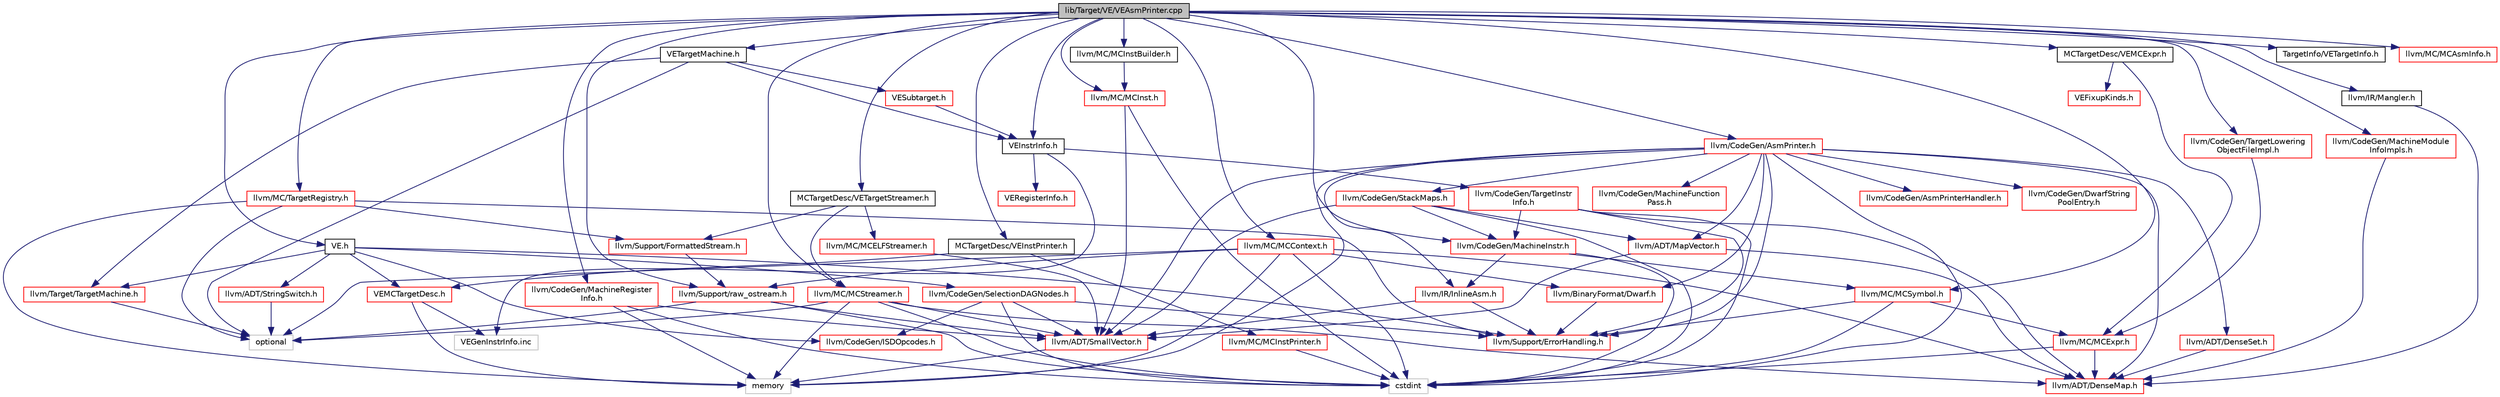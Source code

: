 digraph "lib/Target/VE/VEAsmPrinter.cpp"
{
 // LATEX_PDF_SIZE
  bgcolor="transparent";
  edge [fontname="Helvetica",fontsize="10",labelfontname="Helvetica",labelfontsize="10"];
  node [fontname="Helvetica",fontsize="10",shape=record];
  Node1 [label="lib/Target/VE/VEAsmPrinter.cpp",height=0.2,width=0.4,color="black", fillcolor="grey75", style="filled", fontcolor="black",tooltip=" "];
  Node1 -> Node2 [color="midnightblue",fontsize="10",style="solid",fontname="Helvetica"];
  Node2 [label="MCTargetDesc/VEInstPrinter.h",height=0.2,width=0.4,color="black",URL="$VEInstPrinter_8h.html",tooltip=" "];
  Node2 -> Node3 [color="midnightblue",fontsize="10",style="solid",fontname="Helvetica"];
  Node3 [label="VEMCTargetDesc.h",height=0.2,width=0.4,color="red",URL="$VEMCTargetDesc_8h.html",tooltip=" "];
  Node3 -> Node9 [color="midnightblue",fontsize="10",style="solid",fontname="Helvetica"];
  Node9 [label="memory",height=0.2,width=0.4,color="grey75",tooltip=" "];
  Node3 -> Node11 [color="midnightblue",fontsize="10",style="solid",fontname="Helvetica"];
  Node11 [label="VEGenInstrInfo.inc",height=0.2,width=0.4,color="grey75",tooltip=" "];
  Node2 -> Node13 [color="midnightblue",fontsize="10",style="solid",fontname="Helvetica"];
  Node13 [label="llvm/MC/MCInstPrinter.h",height=0.2,width=0.4,color="red",URL="$MCInstPrinter_8h.html",tooltip=" "];
  Node13 -> Node23 [color="midnightblue",fontsize="10",style="solid",fontname="Helvetica"];
  Node23 [label="cstdint",height=0.2,width=0.4,color="grey75",tooltip=" "];
  Node1 -> Node56 [color="midnightblue",fontsize="10",style="solid",fontname="Helvetica"];
  Node56 [label="MCTargetDesc/VEMCExpr.h",height=0.2,width=0.4,color="black",URL="$VEMCExpr_8h.html",tooltip=" "];
  Node56 -> Node57 [color="midnightblue",fontsize="10",style="solid",fontname="Helvetica"];
  Node57 [label="VEFixupKinds.h",height=0.2,width=0.4,color="red",URL="$VEFixupKinds_8h.html",tooltip=" "];
  Node56 -> Node60 [color="midnightblue",fontsize="10",style="solid",fontname="Helvetica"];
  Node60 [label="llvm/MC/MCExpr.h",height=0.2,width=0.4,color="red",URL="$MCExpr_8h.html",tooltip=" "];
  Node60 -> Node61 [color="midnightblue",fontsize="10",style="solid",fontname="Helvetica"];
  Node61 [label="llvm/ADT/DenseMap.h",height=0.2,width=0.4,color="red",URL="$DenseMap_8h.html",tooltip=" "];
  Node60 -> Node23 [color="midnightblue",fontsize="10",style="solid",fontname="Helvetica"];
  Node1 -> Node69 [color="midnightblue",fontsize="10",style="solid",fontname="Helvetica"];
  Node69 [label="MCTargetDesc/VETargetStreamer.h",height=0.2,width=0.4,color="black",URL="$VETargetStreamer_8h.html",tooltip=" "];
  Node69 -> Node70 [color="midnightblue",fontsize="10",style="solid",fontname="Helvetica"];
  Node70 [label="llvm/MC/MCELFStreamer.h",height=0.2,width=0.4,color="red",URL="$MCELFStreamer_8h.html",tooltip=" "];
  Node70 -> Node36 [color="midnightblue",fontsize="10",style="solid",fontname="Helvetica"];
  Node36 [label="llvm/ADT/SmallVector.h",height=0.2,width=0.4,color="red",URL="$SmallVector_8h.html",tooltip=" "];
  Node36 -> Node9 [color="midnightblue",fontsize="10",style="solid",fontname="Helvetica"];
  Node69 -> Node89 [color="midnightblue",fontsize="10",style="solid",fontname="Helvetica"];
  Node89 [label="llvm/MC/MCStreamer.h",height=0.2,width=0.4,color="red",URL="$MCStreamer_8h.html",tooltip=" "];
  Node89 -> Node61 [color="midnightblue",fontsize="10",style="solid",fontname="Helvetica"];
  Node89 -> Node36 [color="midnightblue",fontsize="10",style="solid",fontname="Helvetica"];
  Node89 -> Node23 [color="midnightblue",fontsize="10",style="solid",fontname="Helvetica"];
  Node89 -> Node9 [color="midnightblue",fontsize="10",style="solid",fontname="Helvetica"];
  Node89 -> Node33 [color="midnightblue",fontsize="10",style="solid",fontname="Helvetica"];
  Node33 [label="optional",height=0.2,width=0.4,color="grey75",tooltip=" "];
  Node69 -> Node128 [color="midnightblue",fontsize="10",style="solid",fontname="Helvetica"];
  Node128 [label="llvm/Support/FormattedStream.h",height=0.2,width=0.4,color="red",URL="$FormattedStream_8h.html",tooltip=" "];
  Node128 -> Node107 [color="midnightblue",fontsize="10",style="solid",fontname="Helvetica"];
  Node107 [label="llvm/Support/raw_ostream.h",height=0.2,width=0.4,color="red",URL="$raw__ostream_8h.html",tooltip=" "];
  Node107 -> Node36 [color="midnightblue",fontsize="10",style="solid",fontname="Helvetica"];
  Node107 -> Node23 [color="midnightblue",fontsize="10",style="solid",fontname="Helvetica"];
  Node107 -> Node33 [color="midnightblue",fontsize="10",style="solid",fontname="Helvetica"];
  Node1 -> Node129 [color="midnightblue",fontsize="10",style="solid",fontname="Helvetica"];
  Node129 [label="TargetInfo/VETargetInfo.h",height=0.2,width=0.4,color="black",URL="$VETargetInfo_8h.html",tooltip=" "];
  Node1 -> Node130 [color="midnightblue",fontsize="10",style="solid",fontname="Helvetica"];
  Node130 [label="VE.h",height=0.2,width=0.4,color="black",URL="$VE_8h.html",tooltip=" "];
  Node130 -> Node3 [color="midnightblue",fontsize="10",style="solid",fontname="Helvetica"];
  Node130 -> Node113 [color="midnightblue",fontsize="10",style="solid",fontname="Helvetica"];
  Node113 [label="llvm/ADT/StringSwitch.h",height=0.2,width=0.4,color="red",URL="$StringSwitch_8h.html",tooltip=" "];
  Node113 -> Node33 [color="midnightblue",fontsize="10",style="solid",fontname="Helvetica"];
  Node130 -> Node131 [color="midnightblue",fontsize="10",style="solid",fontname="Helvetica"];
  Node131 [label="llvm/CodeGen/ISDOpcodes.h",height=0.2,width=0.4,color="red",URL="$ISDOpcodes_8h.html",tooltip=" "];
  Node130 -> Node137 [color="midnightblue",fontsize="10",style="solid",fontname="Helvetica"];
  Node137 [label="llvm/CodeGen/SelectionDAGNodes.h",height=0.2,width=0.4,color="red",URL="$SelectionDAGNodes_8h.html",tooltip=" "];
  Node137 -> Node36 [color="midnightblue",fontsize="10",style="solid",fontname="Helvetica"];
  Node137 -> Node131 [color="midnightblue",fontsize="10",style="solid",fontname="Helvetica"];
  Node137 -> Node17 [color="midnightblue",fontsize="10",style="solid",fontname="Helvetica"];
  Node17 [label="llvm/Support/ErrorHandling.h",height=0.2,width=0.4,color="red",URL="$Support_2ErrorHandling_8h.html",tooltip=" "];
  Node137 -> Node23 [color="midnightblue",fontsize="10",style="solid",fontname="Helvetica"];
  Node130 -> Node17 [color="midnightblue",fontsize="10",style="solid",fontname="Helvetica"];
  Node130 -> Node198 [color="midnightblue",fontsize="10",style="solid",fontname="Helvetica"];
  Node198 [label="llvm/Target/TargetMachine.h",height=0.2,width=0.4,color="red",URL="$Target_2TargetMachine_8h.html",tooltip=" "];
  Node198 -> Node33 [color="midnightblue",fontsize="10",style="solid",fontname="Helvetica"];
  Node1 -> Node223 [color="midnightblue",fontsize="10",style="solid",fontname="Helvetica"];
  Node223 [label="VEInstrInfo.h",height=0.2,width=0.4,color="black",URL="$VEInstrInfo_8h.html",tooltip=" "];
  Node223 -> Node224 [color="midnightblue",fontsize="10",style="solid",fontname="Helvetica"];
  Node224 [label="VERegisterInfo.h",height=0.2,width=0.4,color="red",URL="$VERegisterInfo_8h.html",tooltip=" "];
  Node223 -> Node246 [color="midnightblue",fontsize="10",style="solid",fontname="Helvetica"];
  Node246 [label="llvm/CodeGen/TargetInstr\lInfo.h",height=0.2,width=0.4,color="red",URL="$TargetInstrInfo_8h.html",tooltip=" "];
  Node246 -> Node61 [color="midnightblue",fontsize="10",style="solid",fontname="Helvetica"];
  Node246 -> Node228 [color="midnightblue",fontsize="10",style="solid",fontname="Helvetica"];
  Node228 [label="llvm/CodeGen/MachineInstr.h",height=0.2,width=0.4,color="red",URL="$MachineInstr_8h.html",tooltip=" "];
  Node228 -> Node236 [color="midnightblue",fontsize="10",style="solid",fontname="Helvetica"];
  Node236 [label="llvm/IR/InlineAsm.h",height=0.2,width=0.4,color="red",URL="$InlineAsm_8h.html",tooltip=" "];
  Node236 -> Node36 [color="midnightblue",fontsize="10",style="solid",fontname="Helvetica"];
  Node236 -> Node17 [color="midnightblue",fontsize="10",style="solid",fontname="Helvetica"];
  Node228 -> Node238 [color="midnightblue",fontsize="10",style="solid",fontname="Helvetica"];
  Node238 [label="llvm/MC/MCSymbol.h",height=0.2,width=0.4,color="red",URL="$MCSymbol_8h.html",tooltip=" "];
  Node238 -> Node60 [color="midnightblue",fontsize="10",style="solid",fontname="Helvetica"];
  Node238 -> Node17 [color="midnightblue",fontsize="10",style="solid",fontname="Helvetica"];
  Node238 -> Node23 [color="midnightblue",fontsize="10",style="solid",fontname="Helvetica"];
  Node228 -> Node23 [color="midnightblue",fontsize="10",style="solid",fontname="Helvetica"];
  Node246 -> Node17 [color="midnightblue",fontsize="10",style="solid",fontname="Helvetica"];
  Node246 -> Node23 [color="midnightblue",fontsize="10",style="solid",fontname="Helvetica"];
  Node223 -> Node11 [color="midnightblue",fontsize="10",style="solid",fontname="Helvetica"];
  Node1 -> Node288 [color="midnightblue",fontsize="10",style="solid",fontname="Helvetica"];
  Node288 [label="VETargetMachine.h",height=0.2,width=0.4,color="black",URL="$VETargetMachine_8h.html",tooltip=" "];
  Node288 -> Node223 [color="midnightblue",fontsize="10",style="solid",fontname="Helvetica"];
  Node288 -> Node289 [color="midnightblue",fontsize="10",style="solid",fontname="Helvetica"];
  Node289 [label="VESubtarget.h",height=0.2,width=0.4,color="red",URL="$VESubtarget_8h.html",tooltip=" "];
  Node289 -> Node223 [color="midnightblue",fontsize="10",style="solid",fontname="Helvetica"];
  Node288 -> Node198 [color="midnightblue",fontsize="10",style="solid",fontname="Helvetica"];
  Node288 -> Node33 [color="midnightblue",fontsize="10",style="solid",fontname="Helvetica"];
  Node1 -> Node309 [color="midnightblue",fontsize="10",style="solid",fontname="Helvetica"];
  Node309 [label="llvm/CodeGen/AsmPrinter.h",height=0.2,width=0.4,color="red",URL="$AsmPrinter_8h.html",tooltip=" "];
  Node309 -> Node61 [color="midnightblue",fontsize="10",style="solid",fontname="Helvetica"];
  Node309 -> Node74 [color="midnightblue",fontsize="10",style="solid",fontname="Helvetica"];
  Node74 [label="llvm/ADT/DenseSet.h",height=0.2,width=0.4,color="red",URL="$DenseSet_8h.html",tooltip=" "];
  Node74 -> Node61 [color="midnightblue",fontsize="10",style="solid",fontname="Helvetica"];
  Node309 -> Node91 [color="midnightblue",fontsize="10",style="solid",fontname="Helvetica"];
  Node91 [label="llvm/ADT/MapVector.h",height=0.2,width=0.4,color="red",URL="$MapVector_8h.html",tooltip=" "];
  Node91 -> Node61 [color="midnightblue",fontsize="10",style="solid",fontname="Helvetica"];
  Node91 -> Node36 [color="midnightblue",fontsize="10",style="solid",fontname="Helvetica"];
  Node309 -> Node36 [color="midnightblue",fontsize="10",style="solid",fontname="Helvetica"];
  Node309 -> Node310 [color="midnightblue",fontsize="10",style="solid",fontname="Helvetica"];
  Node310 [label="llvm/BinaryFormat/Dwarf.h",height=0.2,width=0.4,color="red",URL="$Dwarf_8h.html",tooltip=" "];
  Node310 -> Node17 [color="midnightblue",fontsize="10",style="solid",fontname="Helvetica"];
  Node309 -> Node313 [color="midnightblue",fontsize="10",style="solid",fontname="Helvetica"];
  Node313 [label="llvm/CodeGen/AsmPrinterHandler.h",height=0.2,width=0.4,color="red",URL="$AsmPrinterHandler_8h.html",tooltip=" "];
  Node309 -> Node314 [color="midnightblue",fontsize="10",style="solid",fontname="Helvetica"];
  Node314 [label="llvm/CodeGen/DwarfString\lPoolEntry.h",height=0.2,width=0.4,color="red",URL="$DwarfStringPoolEntry_8h.html",tooltip=" "];
  Node309 -> Node278 [color="midnightblue",fontsize="10",style="solid",fontname="Helvetica"];
  Node278 [label="llvm/CodeGen/MachineFunction\lPass.h",height=0.2,width=0.4,color="red",URL="$MachineFunctionPass_8h.html",tooltip=" "];
  Node309 -> Node315 [color="midnightblue",fontsize="10",style="solid",fontname="Helvetica"];
  Node315 [label="llvm/CodeGen/StackMaps.h",height=0.2,width=0.4,color="red",URL="$StackMaps_8h.html",tooltip=" "];
  Node315 -> Node91 [color="midnightblue",fontsize="10",style="solid",fontname="Helvetica"];
  Node315 -> Node36 [color="midnightblue",fontsize="10",style="solid",fontname="Helvetica"];
  Node315 -> Node228 [color="midnightblue",fontsize="10",style="solid",fontname="Helvetica"];
  Node315 -> Node23 [color="midnightblue",fontsize="10",style="solid",fontname="Helvetica"];
  Node309 -> Node236 [color="midnightblue",fontsize="10",style="solid",fontname="Helvetica"];
  Node309 -> Node17 [color="midnightblue",fontsize="10",style="solid",fontname="Helvetica"];
  Node309 -> Node23 [color="midnightblue",fontsize="10",style="solid",fontname="Helvetica"];
  Node309 -> Node9 [color="midnightblue",fontsize="10",style="solid",fontname="Helvetica"];
  Node1 -> Node228 [color="midnightblue",fontsize="10",style="solid",fontname="Helvetica"];
  Node1 -> Node316 [color="midnightblue",fontsize="10",style="solid",fontname="Helvetica"];
  Node316 [label="llvm/CodeGen/MachineModule\lInfoImpls.h",height=0.2,width=0.4,color="red",URL="$MachineModuleInfoImpls_8h.html",tooltip=" "];
  Node316 -> Node61 [color="midnightblue",fontsize="10",style="solid",fontname="Helvetica"];
  Node1 -> Node258 [color="midnightblue",fontsize="10",style="solid",fontname="Helvetica"];
  Node258 [label="llvm/CodeGen/MachineRegister\lInfo.h",height=0.2,width=0.4,color="red",URL="$MachineRegisterInfo_8h.html",tooltip=" "];
  Node258 -> Node36 [color="midnightblue",fontsize="10",style="solid",fontname="Helvetica"];
  Node258 -> Node23 [color="midnightblue",fontsize="10",style="solid",fontname="Helvetica"];
  Node258 -> Node9 [color="midnightblue",fontsize="10",style="solid",fontname="Helvetica"];
  Node1 -> Node321 [color="midnightblue",fontsize="10",style="solid",fontname="Helvetica"];
  Node321 [label="llvm/CodeGen/TargetLowering\lObjectFileImpl.h",height=0.2,width=0.4,color="red",URL="$TargetLoweringObjectFileImpl_8h.html",tooltip=" "];
  Node321 -> Node60 [color="midnightblue",fontsize="10",style="solid",fontname="Helvetica"];
  Node1 -> Node326 [color="midnightblue",fontsize="10",style="solid",fontname="Helvetica"];
  Node326 [label="llvm/IR/Mangler.h",height=0.2,width=0.4,color="black",URL="$Mangler_8h.html",tooltip=" "];
  Node326 -> Node61 [color="midnightblue",fontsize="10",style="solid",fontname="Helvetica"];
  Node1 -> Node327 [color="midnightblue",fontsize="10",style="solid",fontname="Helvetica"];
  Node327 [label="llvm/MC/MCAsmInfo.h",height=0.2,width=0.4,color="red",URL="$MCAsmInfo_8h.html",tooltip=" "];
  Node1 -> Node318 [color="midnightblue",fontsize="10",style="solid",fontname="Helvetica"];
  Node318 [label="llvm/MC/MCContext.h",height=0.2,width=0.4,color="red",URL="$MCContext_8h.html",tooltip=" "];
  Node318 -> Node61 [color="midnightblue",fontsize="10",style="solid",fontname="Helvetica"];
  Node318 -> Node310 [color="midnightblue",fontsize="10",style="solid",fontname="Helvetica"];
  Node318 -> Node107 [color="midnightblue",fontsize="10",style="solid",fontname="Helvetica"];
  Node318 -> Node23 [color="midnightblue",fontsize="10",style="solid",fontname="Helvetica"];
  Node318 -> Node9 [color="midnightblue",fontsize="10",style="solid",fontname="Helvetica"];
  Node318 -> Node33 [color="midnightblue",fontsize="10",style="solid",fontname="Helvetica"];
  Node1 -> Node81 [color="midnightblue",fontsize="10",style="solid",fontname="Helvetica"];
  Node81 [label="llvm/MC/MCInst.h",height=0.2,width=0.4,color="red",URL="$MCInst_8h.html",tooltip=" "];
  Node81 -> Node36 [color="midnightblue",fontsize="10",style="solid",fontname="Helvetica"];
  Node81 -> Node23 [color="midnightblue",fontsize="10",style="solid",fontname="Helvetica"];
  Node1 -> Node328 [color="midnightblue",fontsize="10",style="solid",fontname="Helvetica"];
  Node328 [label="llvm/MC/MCInstBuilder.h",height=0.2,width=0.4,color="black",URL="$MCInstBuilder_8h.html",tooltip=" "];
  Node328 -> Node81 [color="midnightblue",fontsize="10",style="solid",fontname="Helvetica"];
  Node1 -> Node89 [color="midnightblue",fontsize="10",style="solid",fontname="Helvetica"];
  Node1 -> Node238 [color="midnightblue",fontsize="10",style="solid",fontname="Helvetica"];
  Node1 -> Node329 [color="midnightblue",fontsize="10",style="solid",fontname="Helvetica"];
  Node329 [label="llvm/MC/TargetRegistry.h",height=0.2,width=0.4,color="red",URL="$TargetRegistry_8h.html",tooltip=" "];
  Node329 -> Node17 [color="midnightblue",fontsize="10",style="solid",fontname="Helvetica"];
  Node329 -> Node128 [color="midnightblue",fontsize="10",style="solid",fontname="Helvetica"];
  Node329 -> Node9 [color="midnightblue",fontsize="10",style="solid",fontname="Helvetica"];
  Node329 -> Node33 [color="midnightblue",fontsize="10",style="solid",fontname="Helvetica"];
  Node1 -> Node107 [color="midnightblue",fontsize="10",style="solid",fontname="Helvetica"];
}
